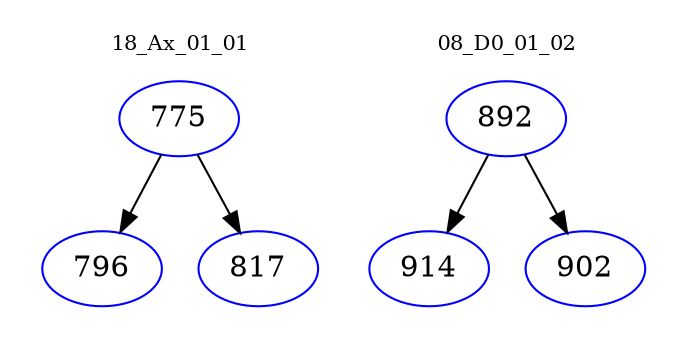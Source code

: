 digraph{
subgraph cluster_0 {
color = white
label = "18_Ax_01_01";
fontsize=10;
T0_775 [label="775", color="blue"]
T0_775 -> T0_796 [color="black"]
T0_796 [label="796", color="blue"]
T0_775 -> T0_817 [color="black"]
T0_817 [label="817", color="blue"]
}
subgraph cluster_1 {
color = white
label = "08_D0_01_02";
fontsize=10;
T1_892 [label="892", color="blue"]
T1_892 -> T1_914 [color="black"]
T1_914 [label="914", color="blue"]
T1_892 -> T1_902 [color="black"]
T1_902 [label="902", color="blue"]
}
}
